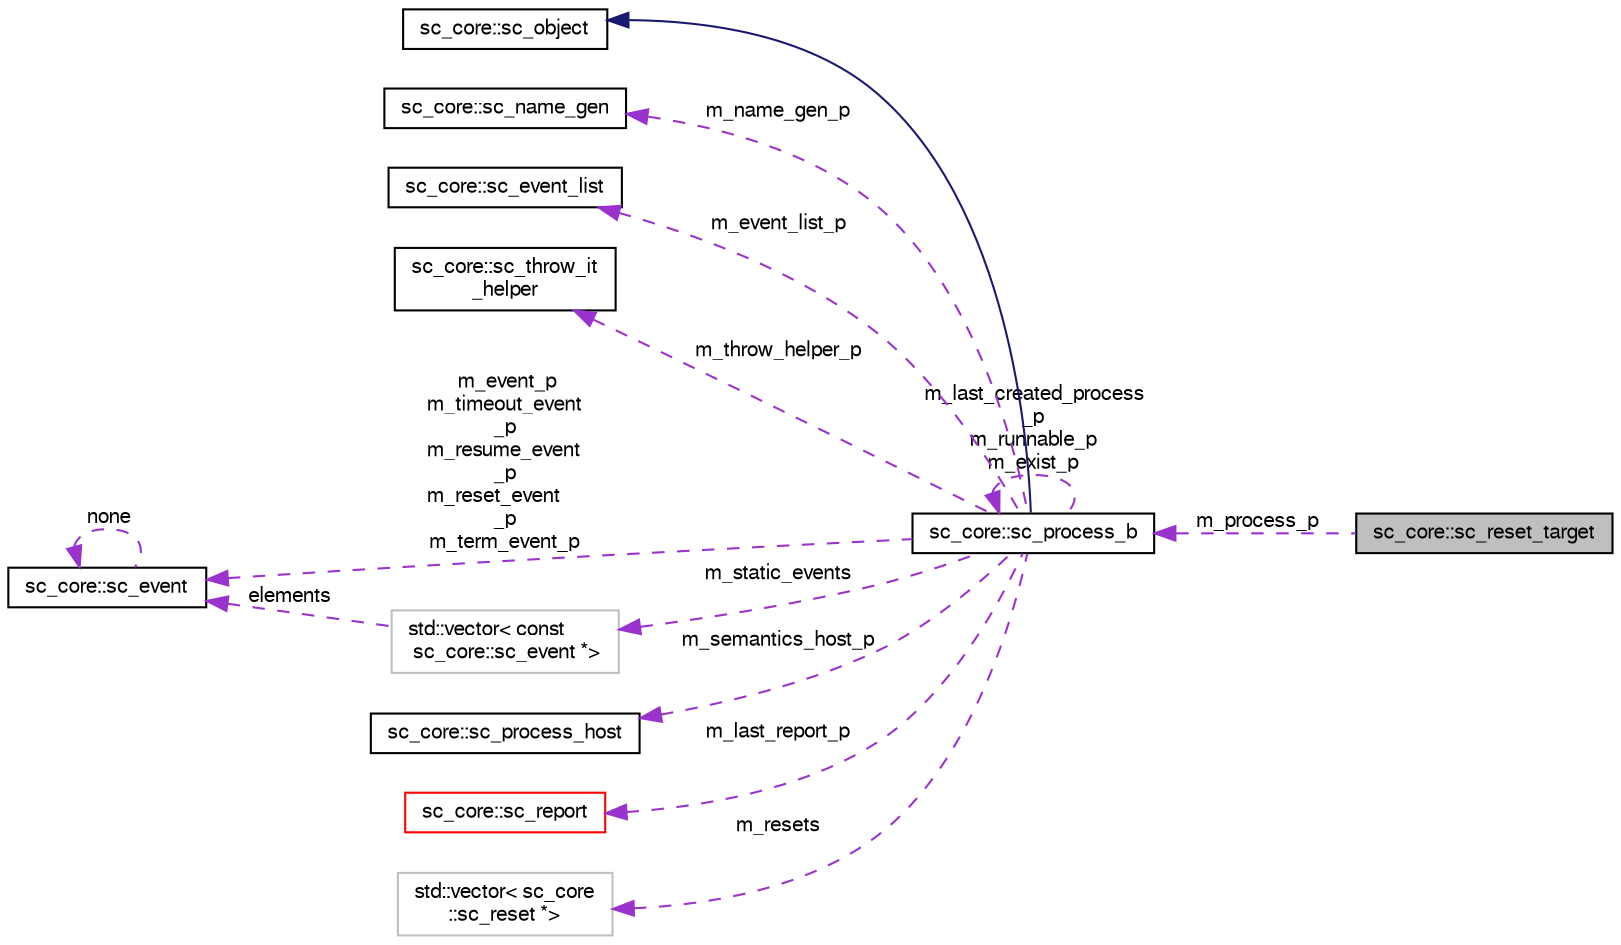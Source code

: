 digraph "sc_core::sc_reset_target"
{
  edge [fontname="FreeSans",fontsize="10",labelfontname="FreeSans",labelfontsize="10"];
  node [fontname="FreeSans",fontsize="10",shape=record];
  rankdir="LR";
  Node1 [label="sc_core::sc_reset_target",height=0.2,width=0.4,color="black", fillcolor="grey75", style="filled", fontcolor="black"];
  Node2 -> Node1 [dir="back",color="darkorchid3",fontsize="10",style="dashed",label=" m_process_p" ,fontname="FreeSans"];
  Node2 [label="sc_core::sc_process_b",height=0.2,width=0.4,color="black", fillcolor="white", style="filled",URL="$a01924.html"];
  Node3 -> Node2 [dir="back",color="midnightblue",fontsize="10",style="solid",fontname="FreeSans"];
  Node3 [label="sc_core::sc_object",height=0.2,width=0.4,color="black", fillcolor="white", style="filled",URL="$a01884.html"];
  Node4 -> Node2 [dir="back",color="darkorchid3",fontsize="10",style="dashed",label=" m_name_gen_p" ,fontname="FreeSans"];
  Node4 [label="sc_core::sc_name_gen",height=0.2,width=0.4,color="black", fillcolor="white", style="filled",URL="$a01880.html"];
  Node5 -> Node2 [dir="back",color="darkorchid3",fontsize="10",style="dashed",label=" m_event_list_p" ,fontname="FreeSans"];
  Node5 [label="sc_core::sc_event_list",height=0.2,width=0.4,color="black", fillcolor="white", style="filled",URL="$a01816.html"];
  Node6 -> Node2 [dir="back",color="darkorchid3",fontsize="10",style="dashed",label=" m_throw_helper_p" ,fontname="FreeSans"];
  Node6 [label="sc_core::sc_throw_it\l_helper",height=0.2,width=0.4,color="black", fillcolor="white", style="filled",URL="$a01916.html"];
  Node7 -> Node2 [dir="back",color="darkorchid3",fontsize="10",style="dashed",label=" m_event_p\nm_timeout_event\l_p\nm_resume_event\l_p\nm_reset_event\l_p\nm_term_event_p" ,fontname="FreeSans"];
  Node7 [label="sc_core::sc_event",height=0.2,width=0.4,color="black", fillcolor="white", style="filled",URL="$a01828.html"];
  Node7 -> Node7 [dir="back",color="darkorchid3",fontsize="10",style="dashed",label=" none" ,fontname="FreeSans"];
  Node8 -> Node2 [dir="back",color="darkorchid3",fontsize="10",style="dashed",label=" m_semantics_host_p" ,fontname="FreeSans"];
  Node8 [label="sc_core::sc_process_host",height=0.2,width=0.4,color="black", fillcolor="white", style="filled",URL="$a01908.html"];
  Node9 -> Node2 [dir="back",color="darkorchid3",fontsize="10",style="dashed",label=" m_last_report_p" ,fontname="FreeSans"];
  Node9 [label="sc_core::sc_report",height=0.2,width=0.4,color="red", fillcolor="white", style="filled",URL="$a02100.html"];
  Node13 -> Node2 [dir="back",color="darkorchid3",fontsize="10",style="dashed",label=" m_resets" ,fontname="FreeSans"];
  Node13 [label="std::vector\< sc_core\l::sc_reset *\>",height=0.2,width=0.4,color="grey75", fillcolor="white", style="filled"];
  Node18 -> Node2 [dir="back",color="darkorchid3",fontsize="10",style="dashed",label=" m_static_events" ,fontname="FreeSans"];
  Node18 [label="std::vector\< const\l sc_core::sc_event *\>",height=0.2,width=0.4,color="grey75", fillcolor="white", style="filled"];
  Node7 -> Node18 [dir="back",color="darkorchid3",fontsize="10",style="dashed",label=" elements" ,fontname="FreeSans"];
  Node2 -> Node2 [dir="back",color="darkorchid3",fontsize="10",style="dashed",label=" m_last_created_process\l_p\nm_runnable_p\nm_exist_p" ,fontname="FreeSans"];
}
